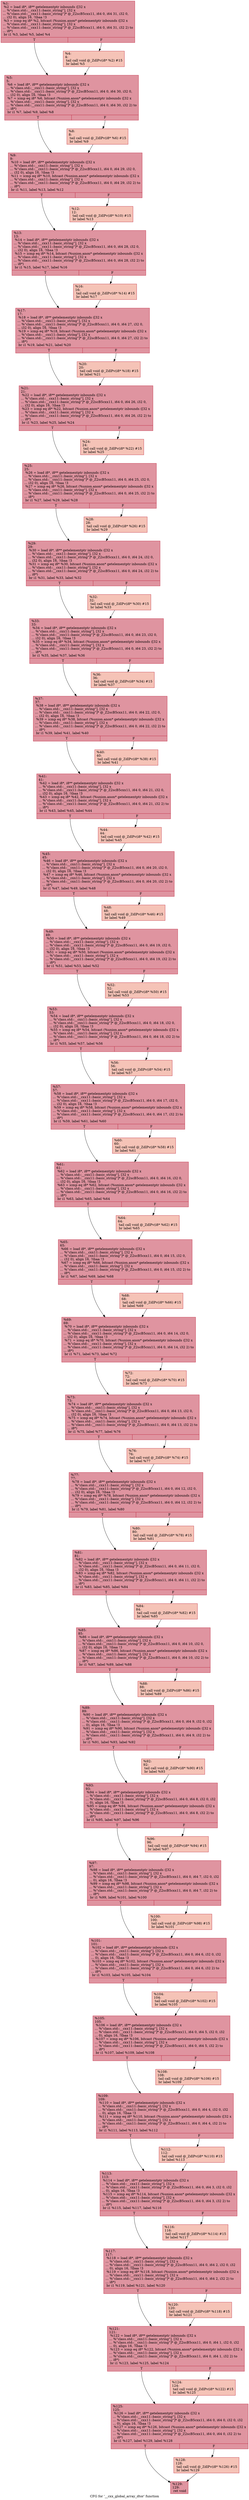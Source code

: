 digraph "CFG for '__cxx_global_array_dtor' function" {
	label="CFG for '__cxx_global_array_dtor' function";

	Node0x5581e74085b0 [shape=record,color="#b70d28ff", style=filled, fillcolor="#b70d2870",label="{%1:\l  %2 = load i8*, i8** getelementptr inbounds ([32 x\l... %\"class.std::__cxx11::basic_string\"], [32 x\l... %\"class.std::__cxx11::basic_string\"]* @_Z2scB5cxx11, i64 0, i64 31, i32 0,\l... i32 0), align 16, !tbaa !3\l  %3 = icmp eq i8* %2, bitcast (%union.anon* getelementptr inbounds ([32 x\l... %\"class.std::__cxx11::basic_string\"], [32 x\l... %\"class.std::__cxx11::basic_string\"]* @_Z2scB5cxx11, i64 0, i64 31, i32 2) to\l... i8*)\l  br i1 %3, label %5, label %4\l|{<s0>T|<s1>F}}"];
	Node0x5581e74085b0:s0 -> Node0x5581e74096a0;
	Node0x5581e74085b0:s1 -> Node0x5581e7409730;
	Node0x5581e7409730 [shape=record,color="#b70d28ff", style=filled, fillcolor="#e8765c70",label="{%4:\l4:                                                \l  tail call void @_ZdlPv(i8* %2) #15\l  br label %5\l}"];
	Node0x5581e7409730 -> Node0x5581e74096a0;
	Node0x5581e74096a0 [shape=record,color="#b70d28ff", style=filled, fillcolor="#b70d2870",label="{%5:\l5:                                                \l  %6 = load i8*, i8** getelementptr inbounds ([32 x\l... %\"class.std::__cxx11::basic_string\"], [32 x\l... %\"class.std::__cxx11::basic_string\"]* @_Z2scB5cxx11, i64 0, i64 30, i32 0,\l... i32 0), align 16, !tbaa !3\l  %7 = icmp eq i8* %6, bitcast (%union.anon* getelementptr inbounds ([32 x\l... %\"class.std::__cxx11::basic_string\"], [32 x\l... %\"class.std::__cxx11::basic_string\"]* @_Z2scB5cxx11, i64 0, i64 30, i32 2) to\l... i8*)\l  br i1 %7, label %9, label %8\l|{<s0>T|<s1>F}}"];
	Node0x5581e74096a0:s0 -> Node0x5581e740a3f0;
	Node0x5581e74096a0:s1 -> Node0x5581e740a440;
	Node0x5581e740a440 [shape=record,color="#b70d28ff", style=filled, fillcolor="#e8765c70",label="{%8:\l8:                                                \l  tail call void @_ZdlPv(i8* %6) #15\l  br label %9\l}"];
	Node0x5581e740a440 -> Node0x5581e740a3f0;
	Node0x5581e740a3f0 [shape=record,color="#b70d28ff", style=filled, fillcolor="#b70d2870",label="{%9:\l9:                                                \l  %10 = load i8*, i8** getelementptr inbounds ([32 x\l... %\"class.std::__cxx11::basic_string\"], [32 x\l... %\"class.std::__cxx11::basic_string\"]* @_Z2scB5cxx11, i64 0, i64 29, i32 0,\l... i32 0), align 16, !tbaa !3\l  %11 = icmp eq i8* %10, bitcast (%union.anon* getelementptr inbounds ([32 x\l... %\"class.std::__cxx11::basic_string\"], [32 x\l... %\"class.std::__cxx11::basic_string\"]* @_Z2scB5cxx11, i64 0, i64 29, i32 2) to\l... i8*)\l  br i1 %11, label %13, label %12\l|{<s0>T|<s1>F}}"];
	Node0x5581e740a3f0:s0 -> Node0x5581e740a9f0;
	Node0x5581e740a3f0:s1 -> Node0x5581e740aa40;
	Node0x5581e740aa40 [shape=record,color="#b70d28ff", style=filled, fillcolor="#e8765c70",label="{%12:\l12:                                               \l  tail call void @_ZdlPv(i8* %10) #15\l  br label %13\l}"];
	Node0x5581e740aa40 -> Node0x5581e740a9f0;
	Node0x5581e740a9f0 [shape=record,color="#b70d28ff", style=filled, fillcolor="#b70d2870",label="{%13:\l13:                                               \l  %14 = load i8*, i8** getelementptr inbounds ([32 x\l... %\"class.std::__cxx11::basic_string\"], [32 x\l... %\"class.std::__cxx11::basic_string\"]* @_Z2scB5cxx11, i64 0, i64 28, i32 0,\l... i32 0), align 16, !tbaa !3\l  %15 = icmp eq i8* %14, bitcast (%union.anon* getelementptr inbounds ([32 x\l... %\"class.std::__cxx11::basic_string\"], [32 x\l... %\"class.std::__cxx11::basic_string\"]* @_Z2scB5cxx11, i64 0, i64 28, i32 2) to\l... i8*)\l  br i1 %15, label %17, label %16\l|{<s0>T|<s1>F}}"];
	Node0x5581e740a9f0:s0 -> Node0x5581e740afb0;
	Node0x5581e740a9f0:s1 -> Node0x5581e740b000;
	Node0x5581e740b000 [shape=record,color="#b70d28ff", style=filled, fillcolor="#e8765c70",label="{%16:\l16:                                               \l  tail call void @_ZdlPv(i8* %14) #15\l  br label %17\l}"];
	Node0x5581e740b000 -> Node0x5581e740afb0;
	Node0x5581e740afb0 [shape=record,color="#b70d28ff", style=filled, fillcolor="#b70d2870",label="{%17:\l17:                                               \l  %18 = load i8*, i8** getelementptr inbounds ([32 x\l... %\"class.std::__cxx11::basic_string\"], [32 x\l... %\"class.std::__cxx11::basic_string\"]* @_Z2scB5cxx11, i64 0, i64 27, i32 0,\l... i32 0), align 16, !tbaa !3\l  %19 = icmp eq i8* %18, bitcast (%union.anon* getelementptr inbounds ([32 x\l... %\"class.std::__cxx11::basic_string\"], [32 x\l... %\"class.std::__cxx11::basic_string\"]* @_Z2scB5cxx11, i64 0, i64 27, i32 2) to\l... i8*)\l  br i1 %19, label %21, label %20\l|{<s0>T|<s1>F}}"];
	Node0x5581e740afb0:s0 -> Node0x5581e740b4e0;
	Node0x5581e740afb0:s1 -> Node0x5581e740b530;
	Node0x5581e740b530 [shape=record,color="#b70d28ff", style=filled, fillcolor="#e8765c70",label="{%20:\l20:                                               \l  tail call void @_ZdlPv(i8* %18) #15\l  br label %21\l}"];
	Node0x5581e740b530 -> Node0x5581e740b4e0;
	Node0x5581e740b4e0 [shape=record,color="#b70d28ff", style=filled, fillcolor="#b70d2870",label="{%21:\l21:                                               \l  %22 = load i8*, i8** getelementptr inbounds ([32 x\l... %\"class.std::__cxx11::basic_string\"], [32 x\l... %\"class.std::__cxx11::basic_string\"]* @_Z2scB5cxx11, i64 0, i64 26, i32 0,\l... i32 0), align 16, !tbaa !3\l  %23 = icmp eq i8* %22, bitcast (%union.anon* getelementptr inbounds ([32 x\l... %\"class.std::__cxx11::basic_string\"], [32 x\l... %\"class.std::__cxx11::basic_string\"]* @_Z2scB5cxx11, i64 0, i64 26, i32 2) to\l... i8*)\l  br i1 %23, label %25, label %24\l|{<s0>T|<s1>F}}"];
	Node0x5581e740b4e0:s0 -> Node0x5581e740baa0;
	Node0x5581e740b4e0:s1 -> Node0x5581e740baf0;
	Node0x5581e740baf0 [shape=record,color="#b70d28ff", style=filled, fillcolor="#e8765c70",label="{%24:\l24:                                               \l  tail call void @_ZdlPv(i8* %22) #15\l  br label %25\l}"];
	Node0x5581e740baf0 -> Node0x5581e740baa0;
	Node0x5581e740baa0 [shape=record,color="#b70d28ff", style=filled, fillcolor="#b70d2870",label="{%25:\l25:                                               \l  %26 = load i8*, i8** getelementptr inbounds ([32 x\l... %\"class.std::__cxx11::basic_string\"], [32 x\l... %\"class.std::__cxx11::basic_string\"]* @_Z2scB5cxx11, i64 0, i64 25, i32 0,\l... i32 0), align 16, !tbaa !3\l  %27 = icmp eq i8* %26, bitcast (%union.anon* getelementptr inbounds ([32 x\l... %\"class.std::__cxx11::basic_string\"], [32 x\l... %\"class.std::__cxx11::basic_string\"]* @_Z2scB5cxx11, i64 0, i64 25, i32 2) to\l... i8*)\l  br i1 %27, label %29, label %28\l|{<s0>T|<s1>F}}"];
	Node0x5581e740baa0:s0 -> Node0x5581e740c060;
	Node0x5581e740baa0:s1 -> Node0x5581e740c0b0;
	Node0x5581e740c0b0 [shape=record,color="#b70d28ff", style=filled, fillcolor="#e8765c70",label="{%28:\l28:                                               \l  tail call void @_ZdlPv(i8* %26) #15\l  br label %29\l}"];
	Node0x5581e740c0b0 -> Node0x5581e740c060;
	Node0x5581e740c060 [shape=record,color="#b70d28ff", style=filled, fillcolor="#b70d2870",label="{%29:\l29:                                               \l  %30 = load i8*, i8** getelementptr inbounds ([32 x\l... %\"class.std::__cxx11::basic_string\"], [32 x\l... %\"class.std::__cxx11::basic_string\"]* @_Z2scB5cxx11, i64 0, i64 24, i32 0,\l... i32 0), align 16, !tbaa !3\l  %31 = icmp eq i8* %30, bitcast (%union.anon* getelementptr inbounds ([32 x\l... %\"class.std::__cxx11::basic_string\"], [32 x\l... %\"class.std::__cxx11::basic_string\"]* @_Z2scB5cxx11, i64 0, i64 24, i32 2) to\l... i8*)\l  br i1 %31, label %33, label %32\l|{<s0>T|<s1>F}}"];
	Node0x5581e740c060:s0 -> Node0x5581e740c620;
	Node0x5581e740c060:s1 -> Node0x5581e740c670;
	Node0x5581e740c670 [shape=record,color="#b70d28ff", style=filled, fillcolor="#e8765c70",label="{%32:\l32:                                               \l  tail call void @_ZdlPv(i8* %30) #15\l  br label %33\l}"];
	Node0x5581e740c670 -> Node0x5581e740c620;
	Node0x5581e740c620 [shape=record,color="#b70d28ff", style=filled, fillcolor="#b70d2870",label="{%33:\l33:                                               \l  %34 = load i8*, i8** getelementptr inbounds ([32 x\l... %\"class.std::__cxx11::basic_string\"], [32 x\l... %\"class.std::__cxx11::basic_string\"]* @_Z2scB5cxx11, i64 0, i64 23, i32 0,\l... i32 0), align 16, !tbaa !3\l  %35 = icmp eq i8* %34, bitcast (%union.anon* getelementptr inbounds ([32 x\l... %\"class.std::__cxx11::basic_string\"], [32 x\l... %\"class.std::__cxx11::basic_string\"]* @_Z2scB5cxx11, i64 0, i64 23, i32 2) to\l... i8*)\l  br i1 %35, label %37, label %36\l|{<s0>T|<s1>F}}"];
	Node0x5581e740c620:s0 -> Node0x5581e740cdf0;
	Node0x5581e740c620:s1 -> Node0x5581e740ce40;
	Node0x5581e740ce40 [shape=record,color="#b70d28ff", style=filled, fillcolor="#e8765c70",label="{%36:\l36:                                               \l  tail call void @_ZdlPv(i8* %34) #15\l  br label %37\l}"];
	Node0x5581e740ce40 -> Node0x5581e740cdf0;
	Node0x5581e740cdf0 [shape=record,color="#b70d28ff", style=filled, fillcolor="#b70d2870",label="{%37:\l37:                                               \l  %38 = load i8*, i8** getelementptr inbounds ([32 x\l... %\"class.std::__cxx11::basic_string\"], [32 x\l... %\"class.std::__cxx11::basic_string\"]* @_Z2scB5cxx11, i64 0, i64 22, i32 0,\l... i32 0), align 16, !tbaa !3\l  %39 = icmp eq i8* %38, bitcast (%union.anon* getelementptr inbounds ([32 x\l... %\"class.std::__cxx11::basic_string\"], [32 x\l... %\"class.std::__cxx11::basic_string\"]* @_Z2scB5cxx11, i64 0, i64 22, i32 2) to\l... i8*)\l  br i1 %39, label %41, label %40\l|{<s0>T|<s1>F}}"];
	Node0x5581e740cdf0:s0 -> Node0x5581e740d3b0;
	Node0x5581e740cdf0:s1 -> Node0x5581e740d400;
	Node0x5581e740d400 [shape=record,color="#b70d28ff", style=filled, fillcolor="#e8765c70",label="{%40:\l40:                                               \l  tail call void @_ZdlPv(i8* %38) #15\l  br label %41\l}"];
	Node0x5581e740d400 -> Node0x5581e740d3b0;
	Node0x5581e740d3b0 [shape=record,color="#b70d28ff", style=filled, fillcolor="#b70d2870",label="{%41:\l41:                                               \l  %42 = load i8*, i8** getelementptr inbounds ([32 x\l... %\"class.std::__cxx11::basic_string\"], [32 x\l... %\"class.std::__cxx11::basic_string\"]* @_Z2scB5cxx11, i64 0, i64 21, i32 0,\l... i32 0), align 16, !tbaa !3\l  %43 = icmp eq i8* %42, bitcast (%union.anon* getelementptr inbounds ([32 x\l... %\"class.std::__cxx11::basic_string\"], [32 x\l... %\"class.std::__cxx11::basic_string\"]* @_Z2scB5cxx11, i64 0, i64 21, i32 2) to\l... i8*)\l  br i1 %43, label %45, label %44\l|{<s0>T|<s1>F}}"];
	Node0x5581e740d3b0:s0 -> Node0x5581e740d970;
	Node0x5581e740d3b0:s1 -> Node0x5581e740d9c0;
	Node0x5581e740d9c0 [shape=record,color="#b70d28ff", style=filled, fillcolor="#e8765c70",label="{%44:\l44:                                               \l  tail call void @_ZdlPv(i8* %42) #15\l  br label %45\l}"];
	Node0x5581e740d9c0 -> Node0x5581e740d970;
	Node0x5581e740d970 [shape=record,color="#b70d28ff", style=filled, fillcolor="#b70d2870",label="{%45:\l45:                                               \l  %46 = load i8*, i8** getelementptr inbounds ([32 x\l... %\"class.std::__cxx11::basic_string\"], [32 x\l... %\"class.std::__cxx11::basic_string\"]* @_Z2scB5cxx11, i64 0, i64 20, i32 0,\l... i32 0), align 16, !tbaa !3\l  %47 = icmp eq i8* %46, bitcast (%union.anon* getelementptr inbounds ([32 x\l... %\"class.std::__cxx11::basic_string\"], [32 x\l... %\"class.std::__cxx11::basic_string\"]* @_Z2scB5cxx11, i64 0, i64 20, i32 2) to\l... i8*)\l  br i1 %47, label %49, label %48\l|{<s0>T|<s1>F}}"];
	Node0x5581e740d970:s0 -> Node0x5581e740df30;
	Node0x5581e740d970:s1 -> Node0x5581e740df80;
	Node0x5581e740df80 [shape=record,color="#b70d28ff", style=filled, fillcolor="#e8765c70",label="{%48:\l48:                                               \l  tail call void @_ZdlPv(i8* %46) #15\l  br label %49\l}"];
	Node0x5581e740df80 -> Node0x5581e740df30;
	Node0x5581e740df30 [shape=record,color="#b70d28ff", style=filled, fillcolor="#b70d2870",label="{%49:\l49:                                               \l  %50 = load i8*, i8** getelementptr inbounds ([32 x\l... %\"class.std::__cxx11::basic_string\"], [32 x\l... %\"class.std::__cxx11::basic_string\"]* @_Z2scB5cxx11, i64 0, i64 19, i32 0,\l... i32 0), align 16, !tbaa !3\l  %51 = icmp eq i8* %50, bitcast (%union.anon* getelementptr inbounds ([32 x\l... %\"class.std::__cxx11::basic_string\"], [32 x\l... %\"class.std::__cxx11::basic_string\"]* @_Z2scB5cxx11, i64 0, i64 19, i32 2) to\l... i8*)\l  br i1 %51, label %53, label %52\l|{<s0>T|<s1>F}}"];
	Node0x5581e740df30:s0 -> Node0x5581e740e4f0;
	Node0x5581e740df30:s1 -> Node0x5581e740e540;
	Node0x5581e740e540 [shape=record,color="#b70d28ff", style=filled, fillcolor="#e8765c70",label="{%52:\l52:                                               \l  tail call void @_ZdlPv(i8* %50) #15\l  br label %53\l}"];
	Node0x5581e740e540 -> Node0x5581e740e4f0;
	Node0x5581e740e4f0 [shape=record,color="#b70d28ff", style=filled, fillcolor="#b70d2870",label="{%53:\l53:                                               \l  %54 = load i8*, i8** getelementptr inbounds ([32 x\l... %\"class.std::__cxx11::basic_string\"], [32 x\l... %\"class.std::__cxx11::basic_string\"]* @_Z2scB5cxx11, i64 0, i64 18, i32 0,\l... i32 0), align 16, !tbaa !3\l  %55 = icmp eq i8* %54, bitcast (%union.anon* getelementptr inbounds ([32 x\l... %\"class.std::__cxx11::basic_string\"], [32 x\l... %\"class.std::__cxx11::basic_string\"]* @_Z2scB5cxx11, i64 0, i64 18, i32 2) to\l... i8*)\l  br i1 %55, label %57, label %56\l|{<s0>T|<s1>F}}"];
	Node0x5581e740e4f0:s0 -> Node0x5581e740eab0;
	Node0x5581e740e4f0:s1 -> Node0x5581e740eb00;
	Node0x5581e740eb00 [shape=record,color="#b70d28ff", style=filled, fillcolor="#e8765c70",label="{%56:\l56:                                               \l  tail call void @_ZdlPv(i8* %54) #15\l  br label %57\l}"];
	Node0x5581e740eb00 -> Node0x5581e740eab0;
	Node0x5581e740eab0 [shape=record,color="#b70d28ff", style=filled, fillcolor="#b70d2870",label="{%57:\l57:                                               \l  %58 = load i8*, i8** getelementptr inbounds ([32 x\l... %\"class.std::__cxx11::basic_string\"], [32 x\l... %\"class.std::__cxx11::basic_string\"]* @_Z2scB5cxx11, i64 0, i64 17, i32 0,\l... i32 0), align 16, !tbaa !3\l  %59 = icmp eq i8* %58, bitcast (%union.anon* getelementptr inbounds ([32 x\l... %\"class.std::__cxx11::basic_string\"], [32 x\l... %\"class.std::__cxx11::basic_string\"]* @_Z2scB5cxx11, i64 0, i64 17, i32 2) to\l... i8*)\l  br i1 %59, label %61, label %60\l|{<s0>T|<s1>F}}"];
	Node0x5581e740eab0:s0 -> Node0x5581e740f070;
	Node0x5581e740eab0:s1 -> Node0x5581e740f0c0;
	Node0x5581e740f0c0 [shape=record,color="#b70d28ff", style=filled, fillcolor="#e8765c70",label="{%60:\l60:                                               \l  tail call void @_ZdlPv(i8* %58) #15\l  br label %61\l}"];
	Node0x5581e740f0c0 -> Node0x5581e740f070;
	Node0x5581e740f070 [shape=record,color="#b70d28ff", style=filled, fillcolor="#b70d2870",label="{%61:\l61:                                               \l  %62 = load i8*, i8** getelementptr inbounds ([32 x\l... %\"class.std::__cxx11::basic_string\"], [32 x\l... %\"class.std::__cxx11::basic_string\"]* @_Z2scB5cxx11, i64 0, i64 16, i32 0,\l... i32 0), align 16, !tbaa !3\l  %63 = icmp eq i8* %62, bitcast (%union.anon* getelementptr inbounds ([32 x\l... %\"class.std::__cxx11::basic_string\"], [32 x\l... %\"class.std::__cxx11::basic_string\"]* @_Z2scB5cxx11, i64 0, i64 16, i32 2) to\l... i8*)\l  br i1 %63, label %65, label %64\l|{<s0>T|<s1>F}}"];
	Node0x5581e740f070:s0 -> Node0x5581e740fa40;
	Node0x5581e740f070:s1 -> Node0x5581e740fa90;
	Node0x5581e740fa90 [shape=record,color="#b70d28ff", style=filled, fillcolor="#e8765c70",label="{%64:\l64:                                               \l  tail call void @_ZdlPv(i8* %62) #15\l  br label %65\l}"];
	Node0x5581e740fa90 -> Node0x5581e740fa40;
	Node0x5581e740fa40 [shape=record,color="#b70d28ff", style=filled, fillcolor="#b70d2870",label="{%65:\l65:                                               \l  %66 = load i8*, i8** getelementptr inbounds ([32 x\l... %\"class.std::__cxx11::basic_string\"], [32 x\l... %\"class.std::__cxx11::basic_string\"]* @_Z2scB5cxx11, i64 0, i64 15, i32 0,\l... i32 0), align 16, !tbaa !3\l  %67 = icmp eq i8* %66, bitcast (%union.anon* getelementptr inbounds ([32 x\l... %\"class.std::__cxx11::basic_string\"], [32 x\l... %\"class.std::__cxx11::basic_string\"]* @_Z2scB5cxx11, i64 0, i64 15, i32 2) to\l... i8*)\l  br i1 %67, label %69, label %68\l|{<s0>T|<s1>F}}"];
	Node0x5581e740fa40:s0 -> Node0x5581e7410410;
	Node0x5581e740fa40:s1 -> Node0x5581e7410460;
	Node0x5581e7410460 [shape=record,color="#b70d28ff", style=filled, fillcolor="#e8765c70",label="{%68:\l68:                                               \l  tail call void @_ZdlPv(i8* %66) #15\l  br label %69\l}"];
	Node0x5581e7410460 -> Node0x5581e7410410;
	Node0x5581e7410410 [shape=record,color="#b70d28ff", style=filled, fillcolor="#b70d2870",label="{%69:\l69:                                               \l  %70 = load i8*, i8** getelementptr inbounds ([32 x\l... %\"class.std::__cxx11::basic_string\"], [32 x\l... %\"class.std::__cxx11::basic_string\"]* @_Z2scB5cxx11, i64 0, i64 14, i32 0,\l... i32 0), align 16, !tbaa !3\l  %71 = icmp eq i8* %70, bitcast (%union.anon* getelementptr inbounds ([32 x\l... %\"class.std::__cxx11::basic_string\"], [32 x\l... %\"class.std::__cxx11::basic_string\"]* @_Z2scB5cxx11, i64 0, i64 14, i32 2) to\l... i8*)\l  br i1 %71, label %73, label %72\l|{<s0>T|<s1>F}}"];
	Node0x5581e7410410:s0 -> Node0x5581e74109d0;
	Node0x5581e7410410:s1 -> Node0x5581e7410a20;
	Node0x5581e7410a20 [shape=record,color="#b70d28ff", style=filled, fillcolor="#e8765c70",label="{%72:\l72:                                               \l  tail call void @_ZdlPv(i8* %70) #15\l  br label %73\l}"];
	Node0x5581e7410a20 -> Node0x5581e74109d0;
	Node0x5581e74109d0 [shape=record,color="#b70d28ff", style=filled, fillcolor="#b70d2870",label="{%73:\l73:                                               \l  %74 = load i8*, i8** getelementptr inbounds ([32 x\l... %\"class.std::__cxx11::basic_string\"], [32 x\l... %\"class.std::__cxx11::basic_string\"]* @_Z2scB5cxx11, i64 0, i64 13, i32 0,\l... i32 0), align 16, !tbaa !3\l  %75 = icmp eq i8* %74, bitcast (%union.anon* getelementptr inbounds ([32 x\l... %\"class.std::__cxx11::basic_string\"], [32 x\l... %\"class.std::__cxx11::basic_string\"]* @_Z2scB5cxx11, i64 0, i64 13, i32 2) to\l... i8*)\l  br i1 %75, label %77, label %76\l|{<s0>T|<s1>F}}"];
	Node0x5581e74109d0:s0 -> Node0x5581e7410f90;
	Node0x5581e74109d0:s1 -> Node0x5581e7410fe0;
	Node0x5581e7410fe0 [shape=record,color="#b70d28ff", style=filled, fillcolor="#e8765c70",label="{%76:\l76:                                               \l  tail call void @_ZdlPv(i8* %74) #15\l  br label %77\l}"];
	Node0x5581e7410fe0 -> Node0x5581e7410f90;
	Node0x5581e7410f90 [shape=record,color="#b70d28ff", style=filled, fillcolor="#b70d2870",label="{%77:\l77:                                               \l  %78 = load i8*, i8** getelementptr inbounds ([32 x\l... %\"class.std::__cxx11::basic_string\"], [32 x\l... %\"class.std::__cxx11::basic_string\"]* @_Z2scB5cxx11, i64 0, i64 12, i32 0,\l... i32 0), align 16, !tbaa !3\l  %79 = icmp eq i8* %78, bitcast (%union.anon* getelementptr inbounds ([32 x\l... %\"class.std::__cxx11::basic_string\"], [32 x\l... %\"class.std::__cxx11::basic_string\"]* @_Z2scB5cxx11, i64 0, i64 12, i32 2) to\l... i8*)\l  br i1 %79, label %81, label %80\l|{<s0>T|<s1>F}}"];
	Node0x5581e7410f90:s0 -> Node0x5581e7411550;
	Node0x5581e7410f90:s1 -> Node0x5581e74115a0;
	Node0x5581e74115a0 [shape=record,color="#b70d28ff", style=filled, fillcolor="#e8765c70",label="{%80:\l80:                                               \l  tail call void @_ZdlPv(i8* %78) #15\l  br label %81\l}"];
	Node0x5581e74115a0 -> Node0x5581e7411550;
	Node0x5581e7411550 [shape=record,color="#b70d28ff", style=filled, fillcolor="#b70d2870",label="{%81:\l81:                                               \l  %82 = load i8*, i8** getelementptr inbounds ([32 x\l... %\"class.std::__cxx11::basic_string\"], [32 x\l... %\"class.std::__cxx11::basic_string\"]* @_Z2scB5cxx11, i64 0, i64 11, i32 0,\l... i32 0), align 16, !tbaa !3\l  %83 = icmp eq i8* %82, bitcast (%union.anon* getelementptr inbounds ([32 x\l... %\"class.std::__cxx11::basic_string\"], [32 x\l... %\"class.std::__cxx11::basic_string\"]* @_Z2scB5cxx11, i64 0, i64 11, i32 2) to\l... i8*)\l  br i1 %83, label %85, label %84\l|{<s0>T|<s1>F}}"];
	Node0x5581e7411550:s0 -> Node0x5581e7411b10;
	Node0x5581e7411550:s1 -> Node0x5581e7411b60;
	Node0x5581e7411b60 [shape=record,color="#b70d28ff", style=filled, fillcolor="#e8765c70",label="{%84:\l84:                                               \l  tail call void @_ZdlPv(i8* %82) #15\l  br label %85\l}"];
	Node0x5581e7411b60 -> Node0x5581e7411b10;
	Node0x5581e7411b10 [shape=record,color="#b70d28ff", style=filled, fillcolor="#b70d2870",label="{%85:\l85:                                               \l  %86 = load i8*, i8** getelementptr inbounds ([32 x\l... %\"class.std::__cxx11::basic_string\"], [32 x\l... %\"class.std::__cxx11::basic_string\"]* @_Z2scB5cxx11, i64 0, i64 10, i32 0,\l... i32 0), align 16, !tbaa !3\l  %87 = icmp eq i8* %86, bitcast (%union.anon* getelementptr inbounds ([32 x\l... %\"class.std::__cxx11::basic_string\"], [32 x\l... %\"class.std::__cxx11::basic_string\"]* @_Z2scB5cxx11, i64 0, i64 10, i32 2) to\l... i8*)\l  br i1 %87, label %89, label %88\l|{<s0>T|<s1>F}}"];
	Node0x5581e7411b10:s0 -> Node0x5581e74120d0;
	Node0x5581e7411b10:s1 -> Node0x5581e7412120;
	Node0x5581e7412120 [shape=record,color="#b70d28ff", style=filled, fillcolor="#e8765c70",label="{%88:\l88:                                               \l  tail call void @_ZdlPv(i8* %86) #15\l  br label %89\l}"];
	Node0x5581e7412120 -> Node0x5581e74120d0;
	Node0x5581e74120d0 [shape=record,color="#b70d28ff", style=filled, fillcolor="#b70d2870",label="{%89:\l89:                                               \l  %90 = load i8*, i8** getelementptr inbounds ([32 x\l... %\"class.std::__cxx11::basic_string\"], [32 x\l... %\"class.std::__cxx11::basic_string\"]* @_Z2scB5cxx11, i64 0, i64 9, i32 0, i32\l... 0), align 16, !tbaa !3\l  %91 = icmp eq i8* %90, bitcast (%union.anon* getelementptr inbounds ([32 x\l... %\"class.std::__cxx11::basic_string\"], [32 x\l... %\"class.std::__cxx11::basic_string\"]* @_Z2scB5cxx11, i64 0, i64 9, i32 2) to\l... i8*)\l  br i1 %91, label %93, label %92\l|{<s0>T|<s1>F}}"];
	Node0x5581e74120d0:s0 -> Node0x5581e7412690;
	Node0x5581e74120d0:s1 -> Node0x5581e74126e0;
	Node0x5581e74126e0 [shape=record,color="#b70d28ff", style=filled, fillcolor="#e8765c70",label="{%92:\l92:                                               \l  tail call void @_ZdlPv(i8* %90) #15\l  br label %93\l}"];
	Node0x5581e74126e0 -> Node0x5581e7412690;
	Node0x5581e7412690 [shape=record,color="#b70d28ff", style=filled, fillcolor="#b70d2870",label="{%93:\l93:                                               \l  %94 = load i8*, i8** getelementptr inbounds ([32 x\l... %\"class.std::__cxx11::basic_string\"], [32 x\l... %\"class.std::__cxx11::basic_string\"]* @_Z2scB5cxx11, i64 0, i64 8, i32 0, i32\l... 0), align 16, !tbaa !3\l  %95 = icmp eq i8* %94, bitcast (%union.anon* getelementptr inbounds ([32 x\l... %\"class.std::__cxx11::basic_string\"], [32 x\l... %\"class.std::__cxx11::basic_string\"]* @_Z2scB5cxx11, i64 0, i64 8, i32 2) to\l... i8*)\l  br i1 %95, label %97, label %96\l|{<s0>T|<s1>F}}"];
	Node0x5581e7412690:s0 -> Node0x5581e7412c50;
	Node0x5581e7412690:s1 -> Node0x5581e7412ca0;
	Node0x5581e7412ca0 [shape=record,color="#b70d28ff", style=filled, fillcolor="#e8765c70",label="{%96:\l96:                                               \l  tail call void @_ZdlPv(i8* %94) #15\l  br label %97\l}"];
	Node0x5581e7412ca0 -> Node0x5581e7412c50;
	Node0x5581e7412c50 [shape=record,color="#b70d28ff", style=filled, fillcolor="#b70d2870",label="{%97:\l97:                                               \l  %98 = load i8*, i8** getelementptr inbounds ([32 x\l... %\"class.std::__cxx11::basic_string\"], [32 x\l... %\"class.std::__cxx11::basic_string\"]* @_Z2scB5cxx11, i64 0, i64 7, i32 0, i32\l... 0), align 16, !tbaa !3\l  %99 = icmp eq i8* %98, bitcast (%union.anon* getelementptr inbounds ([32 x\l... %\"class.std::__cxx11::basic_string\"], [32 x\l... %\"class.std::__cxx11::basic_string\"]* @_Z2scB5cxx11, i64 0, i64 7, i32 2) to\l... i8*)\l  br i1 %99, label %101, label %100\l|{<s0>T|<s1>F}}"];
	Node0x5581e7412c50:s0 -> Node0x5581e7413210;
	Node0x5581e7412c50:s1 -> Node0x5581e7413260;
	Node0x5581e7413260 [shape=record,color="#b70d28ff", style=filled, fillcolor="#e8765c70",label="{%100:\l100:                                              \l  tail call void @_ZdlPv(i8* %98) #15\l  br label %101\l}"];
	Node0x5581e7413260 -> Node0x5581e7413210;
	Node0x5581e7413210 [shape=record,color="#b70d28ff", style=filled, fillcolor="#b70d2870",label="{%101:\l101:                                              \l  %102 = load i8*, i8** getelementptr inbounds ([32 x\l... %\"class.std::__cxx11::basic_string\"], [32 x\l... %\"class.std::__cxx11::basic_string\"]* @_Z2scB5cxx11, i64 0, i64 6, i32 0, i32\l... 0), align 16, !tbaa !3\l  %103 = icmp eq i8* %102, bitcast (%union.anon* getelementptr inbounds ([32 x\l... %\"class.std::__cxx11::basic_string\"], [32 x\l... %\"class.std::__cxx11::basic_string\"]* @_Z2scB5cxx11, i64 0, i64 6, i32 2) to\l... i8*)\l  br i1 %103, label %105, label %104\l|{<s0>T|<s1>F}}"];
	Node0x5581e7413210:s0 -> Node0x5581e74137d0;
	Node0x5581e7413210:s1 -> Node0x5581e7413820;
	Node0x5581e7413820 [shape=record,color="#b70d28ff", style=filled, fillcolor="#e8765c70",label="{%104:\l104:                                              \l  tail call void @_ZdlPv(i8* %102) #15\l  br label %105\l}"];
	Node0x5581e7413820 -> Node0x5581e74137d0;
	Node0x5581e74137d0 [shape=record,color="#b70d28ff", style=filled, fillcolor="#b70d2870",label="{%105:\l105:                                              \l  %106 = load i8*, i8** getelementptr inbounds ([32 x\l... %\"class.std::__cxx11::basic_string\"], [32 x\l... %\"class.std::__cxx11::basic_string\"]* @_Z2scB5cxx11, i64 0, i64 5, i32 0, i32\l... 0), align 16, !tbaa !3\l  %107 = icmp eq i8* %106, bitcast (%union.anon* getelementptr inbounds ([32 x\l... %\"class.std::__cxx11::basic_string\"], [32 x\l... %\"class.std::__cxx11::basic_string\"]* @_Z2scB5cxx11, i64 0, i64 5, i32 2) to\l... i8*)\l  br i1 %107, label %109, label %108\l|{<s0>T|<s1>F}}"];
	Node0x5581e74137d0:s0 -> Node0x5581e7413d90;
	Node0x5581e74137d0:s1 -> Node0x5581e7413de0;
	Node0x5581e7413de0 [shape=record,color="#b70d28ff", style=filled, fillcolor="#e8765c70",label="{%108:\l108:                                              \l  tail call void @_ZdlPv(i8* %106) #15\l  br label %109\l}"];
	Node0x5581e7413de0 -> Node0x5581e7413d90;
	Node0x5581e7413d90 [shape=record,color="#b70d28ff", style=filled, fillcolor="#b70d2870",label="{%109:\l109:                                              \l  %110 = load i8*, i8** getelementptr inbounds ([32 x\l... %\"class.std::__cxx11::basic_string\"], [32 x\l... %\"class.std::__cxx11::basic_string\"]* @_Z2scB5cxx11, i64 0, i64 4, i32 0, i32\l... 0), align 16, !tbaa !3\l  %111 = icmp eq i8* %110, bitcast (%union.anon* getelementptr inbounds ([32 x\l... %\"class.std::__cxx11::basic_string\"], [32 x\l... %\"class.std::__cxx11::basic_string\"]* @_Z2scB5cxx11, i64 0, i64 4, i32 2) to\l... i8*)\l  br i1 %111, label %113, label %112\l|{<s0>T|<s1>F}}"];
	Node0x5581e7413d90:s0 -> Node0x5581e7414350;
	Node0x5581e7413d90:s1 -> Node0x5581e74143a0;
	Node0x5581e74143a0 [shape=record,color="#b70d28ff", style=filled, fillcolor="#e8765c70",label="{%112:\l112:                                              \l  tail call void @_ZdlPv(i8* %110) #15\l  br label %113\l}"];
	Node0x5581e74143a0 -> Node0x5581e7414350;
	Node0x5581e7414350 [shape=record,color="#b70d28ff", style=filled, fillcolor="#b70d2870",label="{%113:\l113:                                              \l  %114 = load i8*, i8** getelementptr inbounds ([32 x\l... %\"class.std::__cxx11::basic_string\"], [32 x\l... %\"class.std::__cxx11::basic_string\"]* @_Z2scB5cxx11, i64 0, i64 3, i32 0, i32\l... 0), align 16, !tbaa !3\l  %115 = icmp eq i8* %114, bitcast (%union.anon* getelementptr inbounds ([32 x\l... %\"class.std::__cxx11::basic_string\"], [32 x\l... %\"class.std::__cxx11::basic_string\"]* @_Z2scB5cxx11, i64 0, i64 3, i32 2) to\l... i8*)\l  br i1 %115, label %117, label %116\l|{<s0>T|<s1>F}}"];
	Node0x5581e7414350:s0 -> Node0x5581e7414910;
	Node0x5581e7414350:s1 -> Node0x5581e7414960;
	Node0x5581e7414960 [shape=record,color="#b70d28ff", style=filled, fillcolor="#e8765c70",label="{%116:\l116:                                              \l  tail call void @_ZdlPv(i8* %114) #15\l  br label %117\l}"];
	Node0x5581e7414960 -> Node0x5581e7414910;
	Node0x5581e7414910 [shape=record,color="#b70d28ff", style=filled, fillcolor="#b70d2870",label="{%117:\l117:                                              \l  %118 = load i8*, i8** getelementptr inbounds ([32 x\l... %\"class.std::__cxx11::basic_string\"], [32 x\l... %\"class.std::__cxx11::basic_string\"]* @_Z2scB5cxx11, i64 0, i64 2, i32 0, i32\l... 0), align 16, !tbaa !3\l  %119 = icmp eq i8* %118, bitcast (%union.anon* getelementptr inbounds ([32 x\l... %\"class.std::__cxx11::basic_string\"], [32 x\l... %\"class.std::__cxx11::basic_string\"]* @_Z2scB5cxx11, i64 0, i64 2, i32 2) to\l... i8*)\l  br i1 %119, label %121, label %120\l|{<s0>T|<s1>F}}"];
	Node0x5581e7414910:s0 -> Node0x5581e7414ed0;
	Node0x5581e7414910:s1 -> Node0x5581e7414f20;
	Node0x5581e7414f20 [shape=record,color="#b70d28ff", style=filled, fillcolor="#e8765c70",label="{%120:\l120:                                              \l  tail call void @_ZdlPv(i8* %118) #15\l  br label %121\l}"];
	Node0x5581e7414f20 -> Node0x5581e7414ed0;
	Node0x5581e7414ed0 [shape=record,color="#b70d28ff", style=filled, fillcolor="#b70d2870",label="{%121:\l121:                                              \l  %122 = load i8*, i8** getelementptr inbounds ([32 x\l... %\"class.std::__cxx11::basic_string\"], [32 x\l... %\"class.std::__cxx11::basic_string\"]* @_Z2scB5cxx11, i64 0, i64 1, i32 0, i32\l... 0), align 16, !tbaa !3\l  %123 = icmp eq i8* %122, bitcast (%union.anon* getelementptr inbounds ([32 x\l... %\"class.std::__cxx11::basic_string\"], [32 x\l... %\"class.std::__cxx11::basic_string\"]* @_Z2scB5cxx11, i64 0, i64 1, i32 2) to\l... i8*)\l  br i1 %123, label %125, label %124\l|{<s0>T|<s1>F}}"];
	Node0x5581e7414ed0:s0 -> Node0x5581e7415490;
	Node0x5581e7414ed0:s1 -> Node0x5581e74154e0;
	Node0x5581e74154e0 [shape=record,color="#b70d28ff", style=filled, fillcolor="#e8765c70",label="{%124:\l124:                                              \l  tail call void @_ZdlPv(i8* %122) #15\l  br label %125\l}"];
	Node0x5581e74154e0 -> Node0x5581e7415490;
	Node0x5581e7415490 [shape=record,color="#b70d28ff", style=filled, fillcolor="#b70d2870",label="{%125:\l125:                                              \l  %126 = load i8*, i8** getelementptr inbounds ([32 x\l... %\"class.std::__cxx11::basic_string\"], [32 x\l... %\"class.std::__cxx11::basic_string\"]* @_Z2scB5cxx11, i64 0, i64 0, i32 0, i32\l... 0), align 16, !tbaa !3\l  %127 = icmp eq i8* %126, bitcast (%union.anon* getelementptr inbounds ([32 x\l... %\"class.std::__cxx11::basic_string\"], [32 x\l... %\"class.std::__cxx11::basic_string\"]* @_Z2scB5cxx11, i64 0, i64 0, i32 2) to\l... i8*)\l  br i1 %127, label %129, label %128\l|{<s0>T|<s1>F}}"];
	Node0x5581e7415490:s0 -> Node0x5581e7416230;
	Node0x5581e7415490:s1 -> Node0x5581e7416280;
	Node0x5581e7416280 [shape=record,color="#b70d28ff", style=filled, fillcolor="#e8765c70",label="{%128:\l128:                                              \l  tail call void @_ZdlPv(i8* %126) #15\l  br label %129\l}"];
	Node0x5581e7416280 -> Node0x5581e7416230;
	Node0x5581e7416230 [shape=record,color="#b70d28ff", style=filled, fillcolor="#b70d2870",label="{%129:\l129:                                              \l  ret void\l}"];
}
